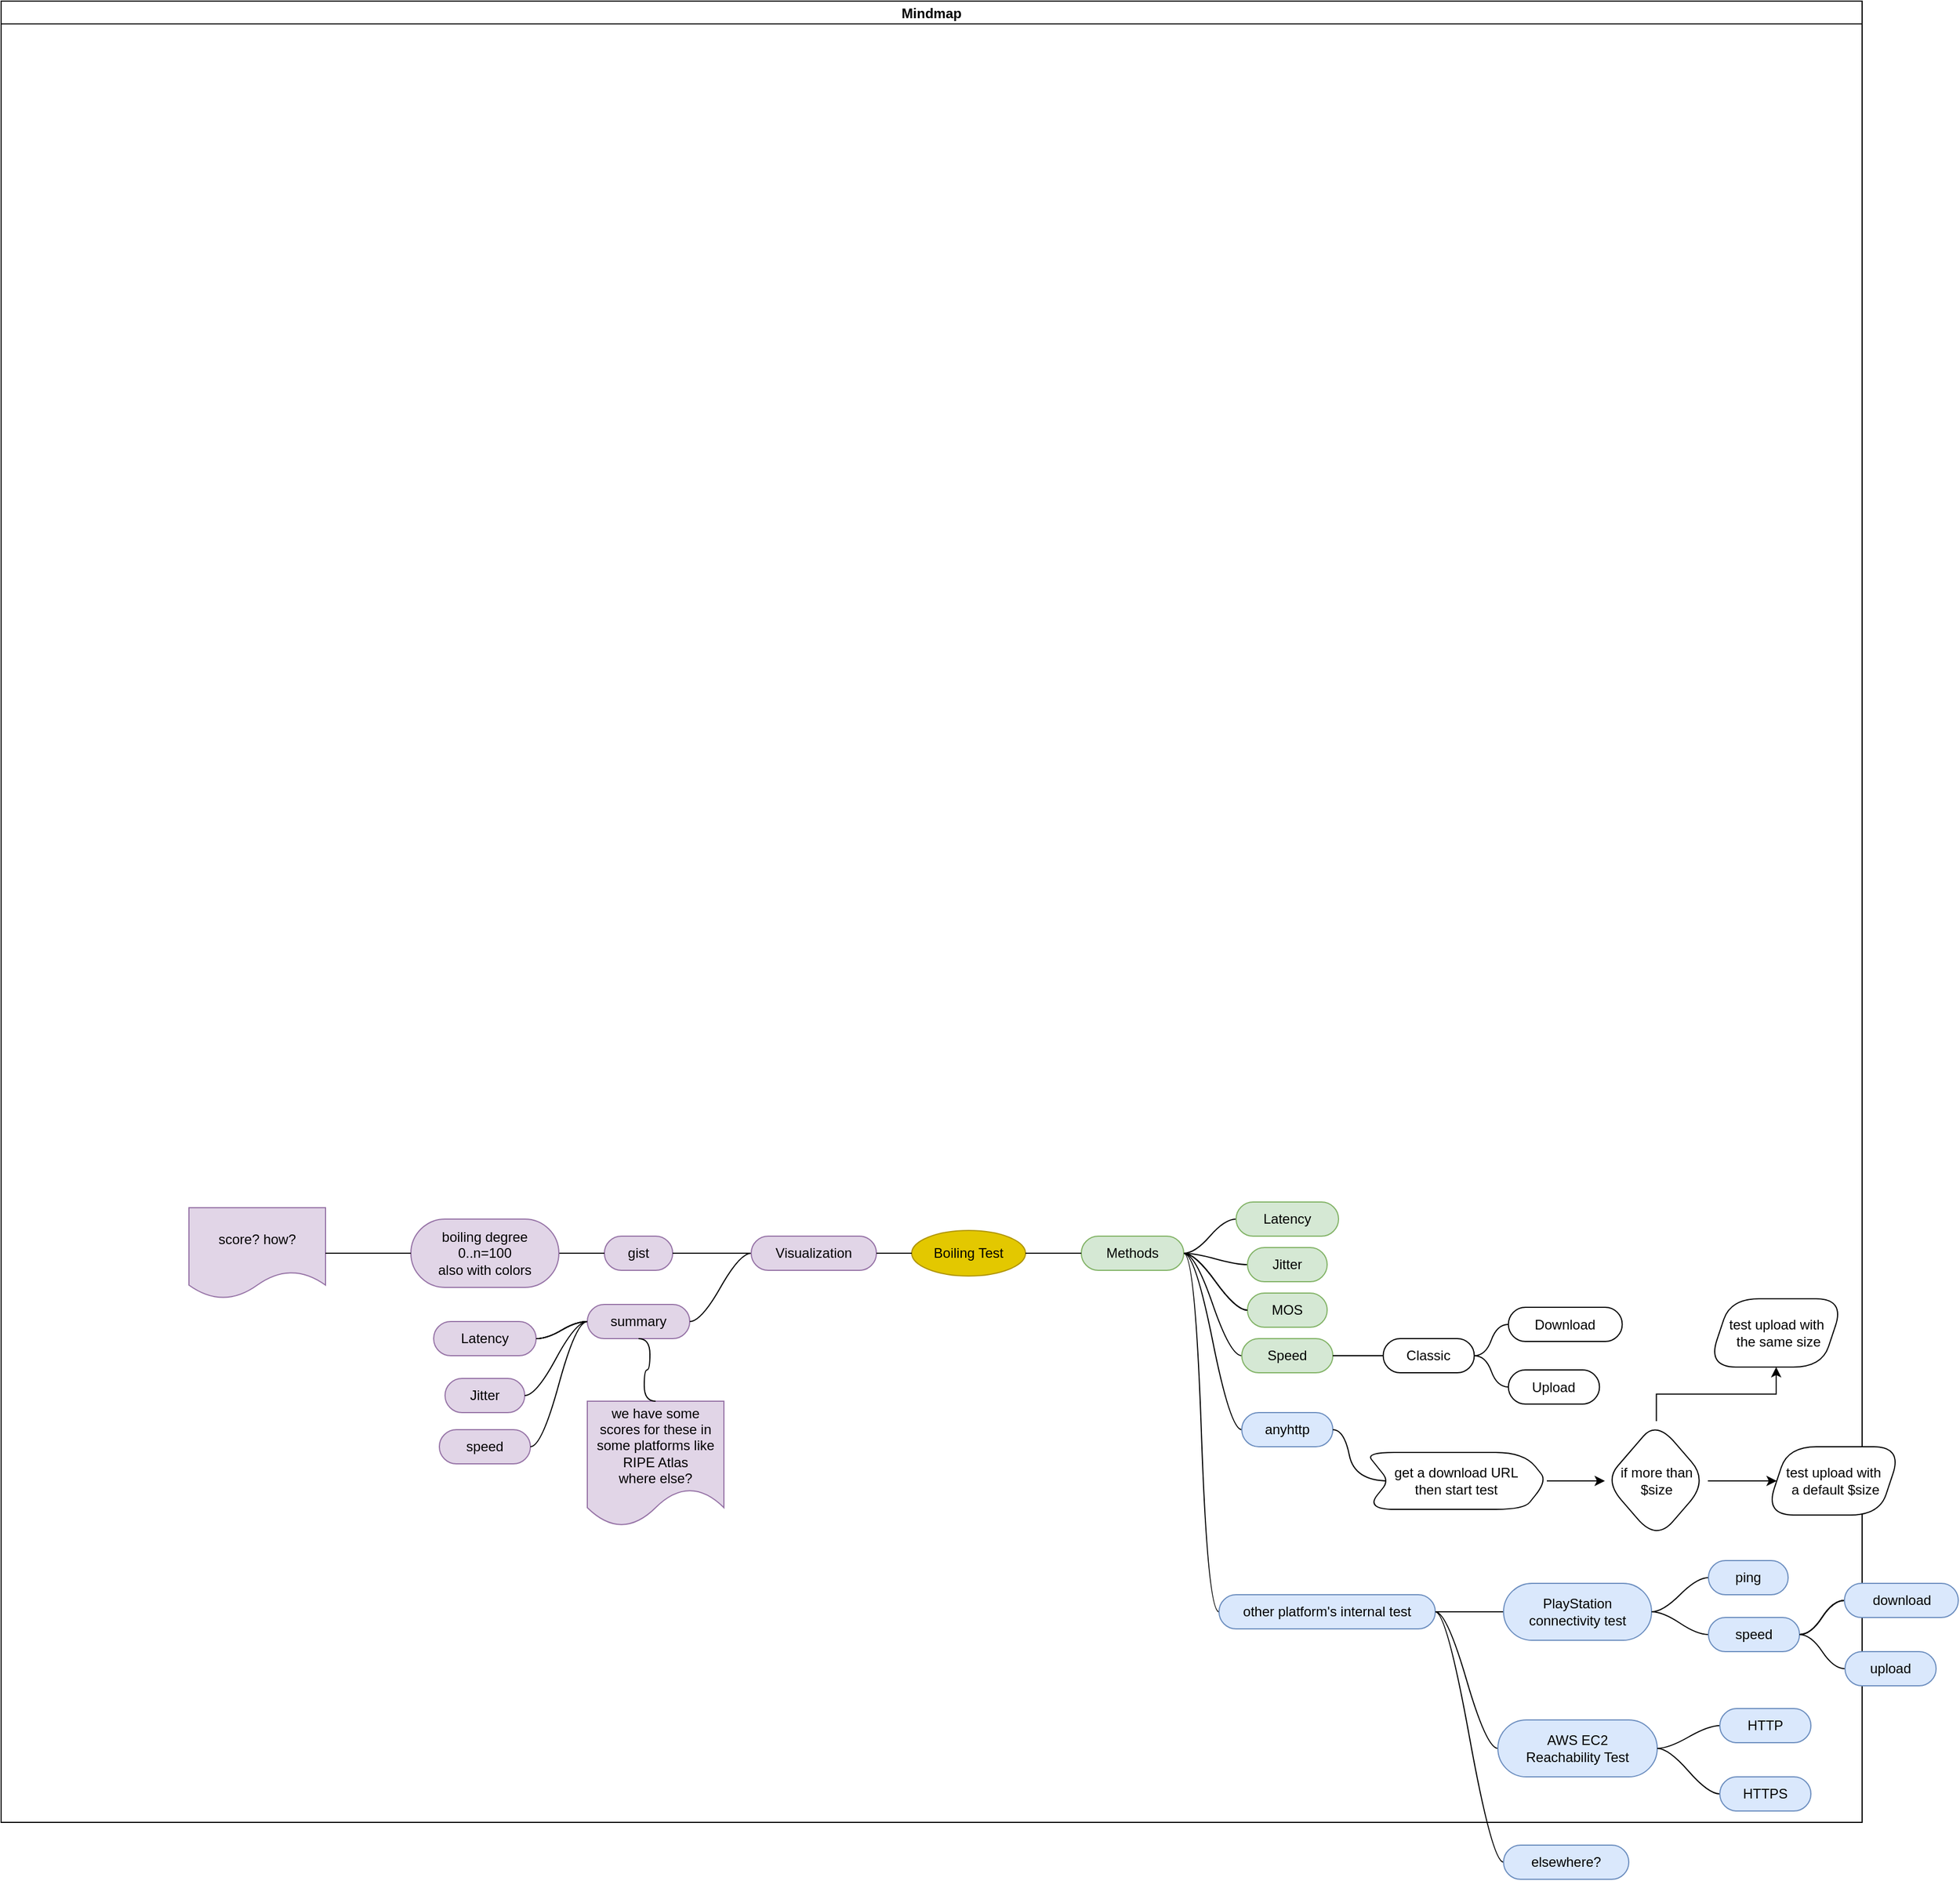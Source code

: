 <mxfile version="21.6.1" type="github">
  <diagram name="Page-1" id="S7FRAT3Iel4neWOIYrB_">
    <mxGraphModel dx="964" dy="700" grid="1" gridSize="10" guides="1" tooltips="1" connect="1" arrows="1" fold="1" page="1" pageScale="1" pageWidth="850" pageHeight="1100" math="0" shadow="0">
      <root>
        <mxCell id="0" />
        <mxCell id="1" parent="0" />
        <mxCell id="4T8DUvPG1SAxmXyFzRtK-73" value="summary" style="whiteSpace=wrap;html=1;rounded=1;arcSize=50;align=center;verticalAlign=middle;strokeWidth=1;autosize=1;spacing=4;treeFolding=1;treeMoving=1;newEdgeStyle={&quot;edgeStyle&quot;:&quot;entityRelationEdgeStyle&quot;,&quot;startArrow&quot;:&quot;none&quot;,&quot;endArrow&quot;:&quot;none&quot;,&quot;segment&quot;:10,&quot;curved&quot;:1,&quot;sourcePerimeterSpacing&quot;:0,&quot;targetPerimeterSpacing&quot;:0};fillColor=#e1d5e7;strokeColor=#9673a6;container=0;" parent="4T8DUvPG1SAxmXyFzRtK-12" vertex="1">
          <mxGeometry x="515" y="1145" width="90" height="30" as="geometry" />
        </mxCell>
        <mxCell id="4T8DUvPG1SAxmXyFzRtK-72" value="" style="edgeStyle=entityRelationEdgeStyle;startArrow=none;endArrow=none;segment=10;curved=1;sourcePerimeterSpacing=0;targetPerimeterSpacing=0;rounded=0;" parent="4T8DUvPG1SAxmXyFzRtK-12" source="4T8DUvPG1SAxmXyFzRtK-20" target="4T8DUvPG1SAxmXyFzRtK-73" edge="1">
          <mxGeometry relative="1" as="geometry">
            <mxPoint x="1441" y="2115" as="sourcePoint" />
          </mxGeometry>
        </mxCell>
        <mxCell id="4T8DUvPG1SAxmXyFzRtK-111" value="" style="edgeStyle=entityRelationEdgeStyle;startArrow=none;endArrow=none;segment=10;curved=1;sourcePerimeterSpacing=0;targetPerimeterSpacing=0;rounded=0;" parent="4T8DUvPG1SAxmXyFzRtK-12" source="4T8DUvPG1SAxmXyFzRtK-73" target="4T8DUvPG1SAxmXyFzRtK-112" edge="1">
          <mxGeometry relative="1" as="geometry">
            <mxPoint x="1299" y="2120" as="sourcePoint" />
          </mxGeometry>
        </mxCell>
        <mxCell id="4T8DUvPG1SAxmXyFzRtK-112" value="Latency" style="whiteSpace=wrap;html=1;rounded=1;arcSize=50;align=center;verticalAlign=middle;strokeWidth=1;autosize=1;spacing=4;treeFolding=1;treeMoving=1;newEdgeStyle={&quot;edgeStyle&quot;:&quot;entityRelationEdgeStyle&quot;,&quot;startArrow&quot;:&quot;none&quot;,&quot;endArrow&quot;:&quot;none&quot;,&quot;segment&quot;:10,&quot;curved&quot;:1,&quot;sourcePerimeterSpacing&quot;:0,&quot;targetPerimeterSpacing&quot;:0};fillColor=#e1d5e7;strokeColor=#9673a6;container=0;" parent="4T8DUvPG1SAxmXyFzRtK-12" vertex="1">
          <mxGeometry x="380" y="1160" width="90" height="30" as="geometry" />
        </mxCell>
        <mxCell id="4T8DUvPG1SAxmXyFzRtK-113" value="" style="edgeStyle=entityRelationEdgeStyle;rounded=0;orthogonalLoop=1;jettySize=auto;html=1;startArrow=none;endArrow=none;segment=10;curved=1;sourcePerimeterSpacing=0;targetPerimeterSpacing=0;" parent="4T8DUvPG1SAxmXyFzRtK-12" source="4T8DUvPG1SAxmXyFzRtK-73" target="4T8DUvPG1SAxmXyFzRtK-112" edge="1">
          <mxGeometry relative="1" as="geometry" />
        </mxCell>
        <mxCell id="4T8DUvPG1SAxmXyFzRtK-114" value="" style="edgeStyle=entityRelationEdgeStyle;rounded=0;orthogonalLoop=1;jettySize=auto;html=1;startArrow=none;endArrow=none;segment=10;curved=1;sourcePerimeterSpacing=0;targetPerimeterSpacing=0;" parent="4T8DUvPG1SAxmXyFzRtK-12" source="4T8DUvPG1SAxmXyFzRtK-73" target="4T8DUvPG1SAxmXyFzRtK-112" edge="1">
          <mxGeometry relative="1" as="geometry" />
        </mxCell>
        <mxCell id="4T8DUvPG1SAxmXyFzRtK-119" value="" style="edgeStyle=entityRelationEdgeStyle;rounded=0;orthogonalLoop=1;jettySize=auto;html=1;startArrow=none;endArrow=none;segment=10;curved=1;sourcePerimeterSpacing=0;targetPerimeterSpacing=0;" parent="4T8DUvPG1SAxmXyFzRtK-12" source="4T8DUvPG1SAxmXyFzRtK-73" target="4T8DUvPG1SAxmXyFzRtK-112" edge="1">
          <mxGeometry relative="1" as="geometry" />
        </mxCell>
        <mxCell id="4T8DUvPG1SAxmXyFzRtK-117" value="Jitter" style="whiteSpace=wrap;html=1;rounded=1;arcSize=50;align=center;verticalAlign=middle;strokeWidth=1;autosize=1;spacing=4;treeFolding=1;treeMoving=1;newEdgeStyle={&quot;edgeStyle&quot;:&quot;entityRelationEdgeStyle&quot;,&quot;startArrow&quot;:&quot;none&quot;,&quot;endArrow&quot;:&quot;none&quot;,&quot;segment&quot;:10,&quot;curved&quot;:1,&quot;sourcePerimeterSpacing&quot;:0,&quot;targetPerimeterSpacing&quot;:0};fillColor=#e1d5e7;strokeColor=#9673a6;container=0;" parent="4T8DUvPG1SAxmXyFzRtK-12" vertex="1">
          <mxGeometry x="390" y="1210" width="70" height="30" as="geometry" />
        </mxCell>
        <mxCell id="4T8DUvPG1SAxmXyFzRtK-118" value="" style="edgeStyle=entityRelationEdgeStyle;rounded=0;orthogonalLoop=1;jettySize=auto;html=1;startArrow=none;endArrow=none;segment=10;curved=1;sourcePerimeterSpacing=0;targetPerimeterSpacing=0;" parent="4T8DUvPG1SAxmXyFzRtK-12" source="4T8DUvPG1SAxmXyFzRtK-73" target="4T8DUvPG1SAxmXyFzRtK-117" edge="1">
          <mxGeometry relative="1" as="geometry" />
        </mxCell>
        <mxCell id="4T8DUvPG1SAxmXyFzRtK-120" value="speed" style="whiteSpace=wrap;html=1;rounded=1;arcSize=50;align=center;verticalAlign=middle;strokeWidth=1;autosize=1;spacing=4;treeFolding=1;treeMoving=1;newEdgeStyle={&quot;edgeStyle&quot;:&quot;entityRelationEdgeStyle&quot;,&quot;startArrow&quot;:&quot;none&quot;,&quot;endArrow&quot;:&quot;none&quot;,&quot;segment&quot;:10,&quot;curved&quot;:1,&quot;sourcePerimeterSpacing&quot;:0,&quot;targetPerimeterSpacing&quot;:0};fillColor=#e1d5e7;strokeColor=#9673a6;container=0;" parent="4T8DUvPG1SAxmXyFzRtK-12" vertex="1">
          <mxGeometry x="385" y="1255" width="80" height="30" as="geometry" />
        </mxCell>
        <mxCell id="4T8DUvPG1SAxmXyFzRtK-121" value="" style="edgeStyle=entityRelationEdgeStyle;rounded=0;orthogonalLoop=1;jettySize=auto;html=1;startArrow=none;endArrow=none;segment=10;curved=1;sourcePerimeterSpacing=0;targetPerimeterSpacing=0;" parent="4T8DUvPG1SAxmXyFzRtK-12" source="4T8DUvPG1SAxmXyFzRtK-73" target="4T8DUvPG1SAxmXyFzRtK-120" edge="1">
          <mxGeometry relative="1" as="geometry" />
        </mxCell>
        <mxCell id="4T8DUvPG1SAxmXyFzRtK-71" value="gist" style="whiteSpace=wrap;html=1;rounded=1;arcSize=50;align=center;verticalAlign=middle;strokeWidth=1;autosize=1;spacing=4;treeFolding=1;treeMoving=1;newEdgeStyle={&quot;edgeStyle&quot;:&quot;entityRelationEdgeStyle&quot;,&quot;startArrow&quot;:&quot;none&quot;,&quot;endArrow&quot;:&quot;none&quot;,&quot;segment&quot;:10,&quot;curved&quot;:1,&quot;sourcePerimeterSpacing&quot;:0,&quot;targetPerimeterSpacing&quot;:0};fillColor=#e1d5e7;strokeColor=#9673a6;container=0;" parent="4T8DUvPG1SAxmXyFzRtK-12" vertex="1">
          <mxGeometry x="530" y="1085" width="60" height="30" as="geometry" />
        </mxCell>
        <mxCell id="4T8DUvPG1SAxmXyFzRtK-70" value="" style="edgeStyle=entityRelationEdgeStyle;startArrow=none;endArrow=none;segment=10;curved=1;sourcePerimeterSpacing=0;targetPerimeterSpacing=0;rounded=0;" parent="4T8DUvPG1SAxmXyFzRtK-12" source="4T8DUvPG1SAxmXyFzRtK-20" target="4T8DUvPG1SAxmXyFzRtK-71" edge="1">
          <mxGeometry relative="1" as="geometry">
            <mxPoint x="1441" y="2115" as="sourcePoint" />
          </mxGeometry>
        </mxCell>
        <mxCell id="4T8DUvPG1SAxmXyFzRtK-74" value="" style="edgeStyle=entityRelationEdgeStyle;startArrow=none;endArrow=none;segment=10;curved=1;sourcePerimeterSpacing=0;targetPerimeterSpacing=0;rounded=0;" parent="4T8DUvPG1SAxmXyFzRtK-12" source="4T8DUvPG1SAxmXyFzRtK-71" target="4T8DUvPG1SAxmXyFzRtK-75" edge="1">
          <mxGeometry relative="1" as="geometry">
            <mxPoint x="1300" y="2115" as="sourcePoint" />
          </mxGeometry>
        </mxCell>
        <mxCell id="4T8DUvPG1SAxmXyFzRtK-17" value="Boiling Test" style="ellipse;whiteSpace=wrap;html=1;align=center;treeFolding=1;treeMoving=1;newEdgeStyle={&quot;edgeStyle&quot;:&quot;entityRelationEdgeStyle&quot;,&quot;startArrow&quot;:&quot;none&quot;,&quot;endArrow&quot;:&quot;none&quot;,&quot;segment&quot;:10,&quot;curved&quot;:1,&quot;sourcePerimeterSpacing&quot;:0,&quot;targetPerimeterSpacing&quot;:0};fillColor=#e3c800;strokeColor=#B09500;fontColor=#000000;container=0;" parent="4T8DUvPG1SAxmXyFzRtK-12" vertex="1">
          <mxGeometry x="800" y="1080" width="100" height="40" as="geometry" />
        </mxCell>
        <mxCell id="4T8DUvPG1SAxmXyFzRtK-18" value="Methods" style="whiteSpace=wrap;html=1;rounded=1;arcSize=50;align=center;verticalAlign=middle;strokeWidth=1;autosize=1;spacing=4;treeFolding=1;treeMoving=1;newEdgeStyle={&quot;edgeStyle&quot;:&quot;entityRelationEdgeStyle&quot;,&quot;startArrow&quot;:&quot;none&quot;,&quot;endArrow&quot;:&quot;none&quot;,&quot;segment&quot;:10,&quot;curved&quot;:1,&quot;sourcePerimeterSpacing&quot;:0,&quot;targetPerimeterSpacing&quot;:0};fillColor=#d5e8d4;strokeColor=#82b366;container=0;" parent="4T8DUvPG1SAxmXyFzRtK-12" vertex="1">
          <mxGeometry x="949" y="1085" width="90" height="30" as="geometry" />
        </mxCell>
        <mxCell id="4T8DUvPG1SAxmXyFzRtK-13" value="" style="edgeStyle=entityRelationEdgeStyle;startArrow=none;endArrow=none;segment=10;curved=1;sourcePerimeterSpacing=0;targetPerimeterSpacing=0;rounded=0;" parent="4T8DUvPG1SAxmXyFzRtK-12" source="4T8DUvPG1SAxmXyFzRtK-17" target="4T8DUvPG1SAxmXyFzRtK-18" edge="1">
          <mxGeometry relative="1" as="geometry" />
        </mxCell>
        <mxCell id="4T8DUvPG1SAxmXyFzRtK-20" value="Visualization" style="whiteSpace=wrap;html=1;rounded=1;arcSize=50;align=center;verticalAlign=middle;strokeWidth=1;autosize=1;spacing=4;treeFolding=1;treeMoving=1;newEdgeStyle={&quot;edgeStyle&quot;:&quot;entityRelationEdgeStyle&quot;,&quot;startArrow&quot;:&quot;none&quot;,&quot;endArrow&quot;:&quot;none&quot;,&quot;segment&quot;:10,&quot;curved&quot;:1,&quot;sourcePerimeterSpacing&quot;:0,&quot;targetPerimeterSpacing&quot;:0};fillColor=#e1d5e7;strokeColor=#9673a6;container=0;" parent="4T8DUvPG1SAxmXyFzRtK-12" vertex="1">
          <mxGeometry x="659" y="1085" width="110" height="30" as="geometry" />
        </mxCell>
        <mxCell id="4T8DUvPG1SAxmXyFzRtK-15" value="" style="edgeStyle=entityRelationEdgeStyle;startArrow=none;endArrow=none;segment=10;curved=1;sourcePerimeterSpacing=0;targetPerimeterSpacing=0;rounded=0;" parent="4T8DUvPG1SAxmXyFzRtK-12" source="4T8DUvPG1SAxmXyFzRtK-17" target="4T8DUvPG1SAxmXyFzRtK-20" edge="1">
          <mxGeometry relative="1" as="geometry" />
        </mxCell>
        <mxCell id="4T8DUvPG1SAxmXyFzRtK-22" value="" style="edgeStyle=entityRelationEdgeStyle;startArrow=none;endArrow=none;segment=10;curved=1;sourcePerimeterSpacing=0;targetPerimeterSpacing=0;rounded=0;" parent="4T8DUvPG1SAxmXyFzRtK-12" source="4T8DUvPG1SAxmXyFzRtK-18" target="4T8DUvPG1SAxmXyFzRtK-23" edge="1">
          <mxGeometry relative="1" as="geometry">
            <mxPoint x="1540" y="2120" as="sourcePoint" />
          </mxGeometry>
        </mxCell>
        <mxCell id="4T8DUvPG1SAxmXyFzRtK-23" value="Latency" style="whiteSpace=wrap;html=1;rounded=1;arcSize=50;align=center;verticalAlign=middle;strokeWidth=1;autosize=1;spacing=4;treeFolding=1;treeMoving=1;newEdgeStyle={&quot;edgeStyle&quot;:&quot;entityRelationEdgeStyle&quot;,&quot;startArrow&quot;:&quot;none&quot;,&quot;endArrow&quot;:&quot;none&quot;,&quot;segment&quot;:10,&quot;curved&quot;:1,&quot;sourcePerimeterSpacing&quot;:0,&quot;targetPerimeterSpacing&quot;:0};fillColor=#d5e8d4;strokeColor=#82b366;container=0;" parent="4T8DUvPG1SAxmXyFzRtK-12" vertex="1">
          <mxGeometry x="1085" y="1055" width="90" height="30" as="geometry" />
        </mxCell>
        <mxCell id="4T8DUvPG1SAxmXyFzRtK-24" value="" style="edgeStyle=entityRelationEdgeStyle;startArrow=none;endArrow=none;segment=10;curved=1;sourcePerimeterSpacing=0;targetPerimeterSpacing=0;rounded=0;" parent="4T8DUvPG1SAxmXyFzRtK-12" source="4T8DUvPG1SAxmXyFzRtK-18" target="4T8DUvPG1SAxmXyFzRtK-25" edge="1">
          <mxGeometry relative="1" as="geometry">
            <mxPoint x="1540" y="2120" as="sourcePoint" />
          </mxGeometry>
        </mxCell>
        <mxCell id="4T8DUvPG1SAxmXyFzRtK-25" value="Jitter" style="whiteSpace=wrap;html=1;rounded=1;arcSize=50;align=center;verticalAlign=middle;strokeWidth=1;autosize=1;spacing=4;treeFolding=1;treeMoving=1;newEdgeStyle={&quot;edgeStyle&quot;:&quot;entityRelationEdgeStyle&quot;,&quot;startArrow&quot;:&quot;none&quot;,&quot;endArrow&quot;:&quot;none&quot;,&quot;segment&quot;:10,&quot;curved&quot;:1,&quot;sourcePerimeterSpacing&quot;:0,&quot;targetPerimeterSpacing&quot;:0};fillColor=#d5e8d4;strokeColor=#82b366;container=0;" parent="4T8DUvPG1SAxmXyFzRtK-12" vertex="1">
          <mxGeometry x="1095" y="1095" width="70" height="30" as="geometry" />
        </mxCell>
        <mxCell id="4T8DUvPG1SAxmXyFzRtK-26" value="" style="edgeStyle=entityRelationEdgeStyle;startArrow=none;endArrow=none;segment=10;curved=1;sourcePerimeterSpacing=0;targetPerimeterSpacing=0;rounded=0;" parent="4T8DUvPG1SAxmXyFzRtK-12" source="4T8DUvPG1SAxmXyFzRtK-18" target="4T8DUvPG1SAxmXyFzRtK-27" edge="1">
          <mxGeometry relative="1" as="geometry">
            <mxPoint x="1540" y="2120" as="sourcePoint" />
          </mxGeometry>
        </mxCell>
        <mxCell id="4T8DUvPG1SAxmXyFzRtK-27" value="MOS" style="whiteSpace=wrap;html=1;rounded=1;arcSize=50;align=center;verticalAlign=middle;strokeWidth=1;autosize=1;spacing=4;treeFolding=1;treeMoving=1;newEdgeStyle={&quot;edgeStyle&quot;:&quot;entityRelationEdgeStyle&quot;,&quot;startArrow&quot;:&quot;none&quot;,&quot;endArrow&quot;:&quot;none&quot;,&quot;segment&quot;:10,&quot;curved&quot;:1,&quot;sourcePerimeterSpacing&quot;:0,&quot;targetPerimeterSpacing&quot;:0};fillColor=#d5e8d4;strokeColor=#82b366;container=0;" parent="4T8DUvPG1SAxmXyFzRtK-12" vertex="1">
          <mxGeometry x="1095" y="1135" width="70" height="30" as="geometry" />
        </mxCell>
        <mxCell id="4T8DUvPG1SAxmXyFzRtK-246" value="" style="edgeStyle=entityRelationEdgeStyle;rounded=0;orthogonalLoop=1;jettySize=auto;html=1;startArrow=none;endArrow=none;segment=10;curved=1;sourcePerimeterSpacing=0;targetPerimeterSpacing=0;" parent="4T8DUvPG1SAxmXyFzRtK-12" source="4T8DUvPG1SAxmXyFzRtK-18" target="4T8DUvPG1SAxmXyFzRtK-27" edge="1">
          <mxGeometry relative="1" as="geometry" />
        </mxCell>
        <mxCell id="4T8DUvPG1SAxmXyFzRtK-28" value="" style="edgeStyle=entityRelationEdgeStyle;startArrow=none;endArrow=none;segment=10;curved=1;sourcePerimeterSpacing=0;targetPerimeterSpacing=0;rounded=0;" parent="4T8DUvPG1SAxmXyFzRtK-12" source="4T8DUvPG1SAxmXyFzRtK-18" target="4T8DUvPG1SAxmXyFzRtK-29" edge="1">
          <mxGeometry relative="1" as="geometry">
            <mxPoint x="1540" y="2120" as="sourcePoint" />
          </mxGeometry>
        </mxCell>
        <mxCell id="4T8DUvPG1SAxmXyFzRtK-29" value="Speed" style="whiteSpace=wrap;html=1;rounded=1;arcSize=50;align=center;verticalAlign=middle;strokeWidth=1;autosize=1;spacing=4;treeFolding=1;treeMoving=1;newEdgeStyle={&quot;edgeStyle&quot;:&quot;entityRelationEdgeStyle&quot;,&quot;startArrow&quot;:&quot;none&quot;,&quot;endArrow&quot;:&quot;none&quot;,&quot;segment&quot;:10,&quot;curved&quot;:1,&quot;sourcePerimeterSpacing&quot;:0,&quot;targetPerimeterSpacing&quot;:0};fillColor=#d5e8d4;strokeColor=#82b366;container=0;" parent="4T8DUvPG1SAxmXyFzRtK-12" vertex="1">
          <mxGeometry x="1090" y="1175" width="80" height="30" as="geometry" />
        </mxCell>
        <mxCell id="4T8DUvPG1SAxmXyFzRtK-39" value="Download" style="whiteSpace=wrap;html=1;rounded=1;arcSize=50;align=center;verticalAlign=middle;strokeWidth=1;autosize=1;spacing=4;treeFolding=1;treeMoving=1;newEdgeStyle={&quot;edgeStyle&quot;:&quot;entityRelationEdgeStyle&quot;,&quot;startArrow&quot;:&quot;none&quot;,&quot;endArrow&quot;:&quot;none&quot;,&quot;segment&quot;:10,&quot;curved&quot;:1,&quot;sourcePerimeterSpacing&quot;:0,&quot;targetPerimeterSpacing&quot;:0};container=0;" parent="4T8DUvPG1SAxmXyFzRtK-12" vertex="1">
          <mxGeometry x="1324.25" y="1147.5" width="100" height="30" as="geometry" />
        </mxCell>
        <mxCell id="4T8DUvPG1SAxmXyFzRtK-40" value="" style="edgeStyle=entityRelationEdgeStyle;startArrow=none;endArrow=none;segment=10;curved=1;sourcePerimeterSpacing=0;targetPerimeterSpacing=0;rounded=0;" parent="4T8DUvPG1SAxmXyFzRtK-12" source="4T8DUvPG1SAxmXyFzRtK-29" target="4T8DUvPG1SAxmXyFzRtK-41" edge="1">
          <mxGeometry relative="1" as="geometry">
            <mxPoint x="1685" y="2090" as="sourcePoint" />
          </mxGeometry>
        </mxCell>
        <mxCell id="4T8DUvPG1SAxmXyFzRtK-41" value="Classic" style="whiteSpace=wrap;html=1;rounded=1;arcSize=50;align=center;verticalAlign=middle;strokeWidth=1;autosize=1;spacing=4;treeFolding=1;treeMoving=1;newEdgeStyle={&quot;edgeStyle&quot;:&quot;entityRelationEdgeStyle&quot;,&quot;startArrow&quot;:&quot;none&quot;,&quot;endArrow&quot;:&quot;none&quot;,&quot;segment&quot;:10,&quot;curved&quot;:1,&quot;sourcePerimeterSpacing&quot;:0,&quot;targetPerimeterSpacing&quot;:0};container=0;" parent="4T8DUvPG1SAxmXyFzRtK-12" vertex="1">
          <mxGeometry x="1214.25" y="1175" width="80" height="30" as="geometry" />
        </mxCell>
        <mxCell id="4T8DUvPG1SAxmXyFzRtK-38" value="" style="edgeStyle=entityRelationEdgeStyle;startArrow=none;endArrow=none;segment=10;curved=1;sourcePerimeterSpacing=0;targetPerimeterSpacing=0;rounded=0;exitX=1;exitY=0.5;exitDx=0;exitDy=0;" parent="4T8DUvPG1SAxmXyFzRtK-12" source="4T8DUvPG1SAxmXyFzRtK-41" target="4T8DUvPG1SAxmXyFzRtK-39" edge="1">
          <mxGeometry relative="1" as="geometry">
            <mxPoint x="1689.25" y="2010" as="sourcePoint" />
          </mxGeometry>
        </mxCell>
        <mxCell id="4T8DUvPG1SAxmXyFzRtK-37" value="Upload" style="whiteSpace=wrap;html=1;rounded=1;arcSize=50;align=center;verticalAlign=middle;strokeWidth=1;autosize=1;spacing=4;treeFolding=1;treeMoving=1;newEdgeStyle={&quot;edgeStyle&quot;:&quot;entityRelationEdgeStyle&quot;,&quot;startArrow&quot;:&quot;none&quot;,&quot;endArrow&quot;:&quot;none&quot;,&quot;segment&quot;:10,&quot;curved&quot;:1,&quot;sourcePerimeterSpacing&quot;:0,&quot;targetPerimeterSpacing&quot;:0};container=0;" parent="4T8DUvPG1SAxmXyFzRtK-12" vertex="1">
          <mxGeometry x="1324.25" y="1202.5" width="80" height="30" as="geometry" />
        </mxCell>
        <mxCell id="4T8DUvPG1SAxmXyFzRtK-36" value="" style="edgeStyle=entityRelationEdgeStyle;startArrow=none;endArrow=none;segment=10;curved=1;sourcePerimeterSpacing=0;targetPerimeterSpacing=0;rounded=0;exitX=1;exitY=0.5;exitDx=0;exitDy=0;" parent="4T8DUvPG1SAxmXyFzRtK-12" source="4T8DUvPG1SAxmXyFzRtK-41" target="4T8DUvPG1SAxmXyFzRtK-37" edge="1">
          <mxGeometry relative="1" as="geometry">
            <mxPoint x="1689.25" y="2010" as="sourcePoint" />
          </mxGeometry>
        </mxCell>
        <mxCell id="4T8DUvPG1SAxmXyFzRtK-57" value="" style="edgeStyle=entityRelationEdgeStyle;startArrow=none;endArrow=none;segment=10;curved=1;sourcePerimeterSpacing=0;targetPerimeterSpacing=0;rounded=0;entryX=0;entryY=0.5;entryDx=0;entryDy=0;" parent="4T8DUvPG1SAxmXyFzRtK-12" source="4T8DUvPG1SAxmXyFzRtK-18" target="4T8DUvPG1SAxmXyFzRtK-59" edge="1">
          <mxGeometry relative="1" as="geometry">
            <mxPoint x="1540" y="2120" as="sourcePoint" />
          </mxGeometry>
        </mxCell>
        <mxCell id="4T8DUvPG1SAxmXyFzRtK-59" value="anyhttp" style="whiteSpace=wrap;html=1;rounded=1;arcSize=50;align=center;verticalAlign=middle;strokeWidth=1;autosize=1;spacing=4;treeFolding=1;treeMoving=1;newEdgeStyle={&quot;edgeStyle&quot;:&quot;entityRelationEdgeStyle&quot;,&quot;startArrow&quot;:&quot;none&quot;,&quot;endArrow&quot;:&quot;none&quot;,&quot;segment&quot;:10,&quot;curved&quot;:1,&quot;sourcePerimeterSpacing&quot;:0,&quot;targetPerimeterSpacing&quot;:0};fillColor=#dae8fc;strokeColor=#6c8ebf;container=0;" parent="4T8DUvPG1SAxmXyFzRtK-12" vertex="1">
          <mxGeometry x="1090" y="1240" width="80" height="30" as="geometry" />
        </mxCell>
        <mxCell id="4T8DUvPG1SAxmXyFzRtK-60" value="" style="edgeStyle=entityRelationEdgeStyle;rounded=0;orthogonalLoop=1;jettySize=auto;html=1;startArrow=none;endArrow=none;segment=10;curved=1;sourcePerimeterSpacing=0;targetPerimeterSpacing=0;exitX=1;exitY=0.5;exitDx=0;exitDy=0;" parent="4T8DUvPG1SAxmXyFzRtK-12" source="4T8DUvPG1SAxmXyFzRtK-59" target="4T8DUvPG1SAxmXyFzRtK-62" edge="1">
          <mxGeometry relative="1" as="geometry" />
        </mxCell>
        <mxCell id="4T8DUvPG1SAxmXyFzRtK-62" value="get a download URL&lt;br&gt;then start test" style="shape=step;perimeter=stepPerimeter;whiteSpace=wrap;html=1;fixedSize=1;rounded=1;arcSize=50;strokeWidth=1;spacing=4;container=0;" parent="4T8DUvPG1SAxmXyFzRtK-12" vertex="1">
          <mxGeometry x="1199" y="1275" width="159" height="50" as="geometry" />
        </mxCell>
        <mxCell id="4T8DUvPG1SAxmXyFzRtK-65" value="if more than $size" style="rhombus;whiteSpace=wrap;html=1;rounded=1;arcSize=50;strokeWidth=1;spacing=4;container=0;" parent="4T8DUvPG1SAxmXyFzRtK-12" vertex="1">
          <mxGeometry x="1409" y="1247.5" width="90.5" height="105" as="geometry" />
        </mxCell>
        <mxCell id="4T8DUvPG1SAxmXyFzRtK-61" value="" style="edgeStyle=orthogonalEdgeStyle;rounded=0;orthogonalLoop=1;jettySize=auto;html=1;" parent="4T8DUvPG1SAxmXyFzRtK-12" source="4T8DUvPG1SAxmXyFzRtK-62" target="4T8DUvPG1SAxmXyFzRtK-65" edge="1">
          <mxGeometry relative="1" as="geometry" />
        </mxCell>
        <mxCell id="4T8DUvPG1SAxmXyFzRtK-63" value="" style="edgeStyle=orthogonalEdgeStyle;rounded=0;orthogonalLoop=1;jettySize=auto;html=1;" parent="4T8DUvPG1SAxmXyFzRtK-12" source="4T8DUvPG1SAxmXyFzRtK-65" target="4T8DUvPG1SAxmXyFzRtK-66" edge="1">
          <mxGeometry relative="1" as="geometry" />
        </mxCell>
        <mxCell id="4T8DUvPG1SAxmXyFzRtK-64" value="" style="edgeStyle=orthogonalEdgeStyle;rounded=0;orthogonalLoop=1;jettySize=auto;html=1;" parent="4T8DUvPG1SAxmXyFzRtK-12" source="4T8DUvPG1SAxmXyFzRtK-65" target="4T8DUvPG1SAxmXyFzRtK-67" edge="1">
          <mxGeometry relative="1" as="geometry" />
        </mxCell>
        <mxCell id="4T8DUvPG1SAxmXyFzRtK-75" value="boiling degree&lt;br&gt;0..n=100&lt;br&gt;also with colors" style="whiteSpace=wrap;html=1;rounded=1;arcSize=50;align=center;verticalAlign=middle;strokeWidth=1;autosize=1;spacing=4;treeFolding=1;treeMoving=1;newEdgeStyle={&quot;edgeStyle&quot;:&quot;entityRelationEdgeStyle&quot;,&quot;startArrow&quot;:&quot;none&quot;,&quot;endArrow&quot;:&quot;none&quot;,&quot;segment&quot;:10,&quot;curved&quot;:1,&quot;sourcePerimeterSpacing&quot;:0,&quot;targetPerimeterSpacing&quot;:0};fillColor=#e1d5e7;strokeColor=#9673a6;container=0;" parent="4T8DUvPG1SAxmXyFzRtK-12" vertex="1">
          <mxGeometry x="360" y="1070" width="130" height="60" as="geometry" />
        </mxCell>
        <mxCell id="4T8DUvPG1SAxmXyFzRtK-230" value="score? how?" style="shape=document;whiteSpace=wrap;html=1;boundedLbl=1;fillColor=#e1d5e7;strokeColor=#9673a6;rounded=1;arcSize=50;strokeWidth=1;spacing=4;container=0;" parent="4T8DUvPG1SAxmXyFzRtK-12" vertex="1">
          <mxGeometry x="165" y="1060" width="120" height="80" as="geometry" />
        </mxCell>
        <mxCell id="4T8DUvPG1SAxmXyFzRtK-231" value="" style="edgeStyle=entityRelationEdgeStyle;rounded=0;orthogonalLoop=1;jettySize=auto;html=1;startArrow=none;endArrow=none;segment=10;curved=1;sourcePerimeterSpacing=0;targetPerimeterSpacing=0;" parent="4T8DUvPG1SAxmXyFzRtK-12" source="4T8DUvPG1SAxmXyFzRtK-75" target="4T8DUvPG1SAxmXyFzRtK-230" edge="1">
          <mxGeometry relative="1" as="geometry" />
        </mxCell>
        <mxCell id="4T8DUvPG1SAxmXyFzRtK-251" value="" style="edgeStyle=entityRelationEdgeStyle;rounded=0;orthogonalLoop=1;jettySize=auto;html=1;startArrow=none;endArrow=none;segment=10;curved=1;sourcePerimeterSpacing=0;targetPerimeterSpacing=0;" parent="4T8DUvPG1SAxmXyFzRtK-12" source="4T8DUvPG1SAxmXyFzRtK-18" target="4T8DUvPG1SAxmXyFzRtK-250" edge="1">
          <mxGeometry relative="1" as="geometry" />
        </mxCell>
        <mxCell id="4T8DUvPG1SAxmXyFzRtK-232" value="we have some scores for these in some platforms like RIPE Atlas&lt;br&gt;where else?" style="shape=document;whiteSpace=wrap;html=1;boundedLbl=1;fillColor=#e1d5e7;strokeColor=#9673a6;rounded=1;arcSize=50;strokeWidth=1;spacing=4;container=0;" parent="4T8DUvPG1SAxmXyFzRtK-12" vertex="1">
          <mxGeometry x="515" y="1230" width="120" height="110" as="geometry" />
        </mxCell>
        <mxCell id="-m1sjGoERF0VKnWKnUgo-12" value="" style="edgeStyle=entityRelationEdgeStyle;rounded=0;orthogonalLoop=1;jettySize=auto;html=1;startArrow=none;endArrow=none;segment=10;curved=1;sourcePerimeterSpacing=0;targetPerimeterSpacing=0;" parent="4T8DUvPG1SAxmXyFzRtK-12" source="4T8DUvPG1SAxmXyFzRtK-250" target="4T8DUvPG1SAxmXyFzRtK-253" edge="1">
          <mxGeometry relative="1" as="geometry" />
        </mxCell>
        <mxCell id="4T8DUvPG1SAxmXyFzRtK-250" value="other platform&#39;s internal test" style="whiteSpace=wrap;html=1;rounded=1;arcSize=50;align=center;verticalAlign=middle;strokeWidth=1;autosize=1;spacing=4;treeFolding=1;treeMoving=1;newEdgeStyle={&quot;edgeStyle&quot;:&quot;entityRelationEdgeStyle&quot;,&quot;startArrow&quot;:&quot;none&quot;,&quot;endArrow&quot;:&quot;none&quot;,&quot;segment&quot;:10,&quot;curved&quot;:1,&quot;sourcePerimeterSpacing&quot;:0,&quot;targetPerimeterSpacing&quot;:0};fillColor=#dae8fc;strokeColor=#6c8ebf;container=0;" parent="4T8DUvPG1SAxmXyFzRtK-12" vertex="1">
          <mxGeometry x="1070" y="1400" width="190" height="30" as="geometry" />
        </mxCell>
        <mxCell id="4T8DUvPG1SAxmXyFzRtK-252" value="" style="edgeStyle=entityRelationEdgeStyle;rounded=0;orthogonalLoop=1;jettySize=auto;html=1;startArrow=none;endArrow=none;segment=10;curved=1;sourcePerimeterSpacing=0;targetPerimeterSpacing=0;" parent="4T8DUvPG1SAxmXyFzRtK-12" source="4T8DUvPG1SAxmXyFzRtK-250" target="4T8DUvPG1SAxmXyFzRtK-253" edge="1">
          <mxGeometry relative="1" as="geometry">
            <mxPoint x="1169" y="2080" as="sourcePoint" />
          </mxGeometry>
        </mxCell>
        <mxCell id="4T8DUvPG1SAxmXyFzRtK-253" value="PlayStation&lt;br&gt;connectivity test" style="whiteSpace=wrap;html=1;rounded=1;arcSize=50;align=center;verticalAlign=middle;strokeWidth=1;autosize=1;spacing=4;treeFolding=1;treeMoving=1;newEdgeStyle={&quot;edgeStyle&quot;:&quot;entityRelationEdgeStyle&quot;,&quot;startArrow&quot;:&quot;none&quot;,&quot;endArrow&quot;:&quot;none&quot;,&quot;segment&quot;:10,&quot;curved&quot;:1,&quot;sourcePerimeterSpacing&quot;:0,&quot;targetPerimeterSpacing&quot;:0};fillColor=#dae8fc;strokeColor=#6c8ebf;container=0;" parent="4T8DUvPG1SAxmXyFzRtK-12" vertex="1">
          <mxGeometry x="1320" y="1390" width="130" height="50" as="geometry" />
        </mxCell>
        <mxCell id="4T8DUvPG1SAxmXyFzRtK-66" value="test upload with&lt;br&gt;&amp;nbsp;the same size" style="shape=parallelogram;perimeter=parallelogramPerimeter;whiteSpace=wrap;html=1;fixedSize=1;rounded=1;arcSize=50;strokeWidth=1;spacing=4;container=0;" parent="4T8DUvPG1SAxmXyFzRtK-12" vertex="1">
          <mxGeometry x="1499.5" y="1140" width="120" height="60" as="geometry" />
        </mxCell>
        <mxCell id="4T8DUvPG1SAxmXyFzRtK-67" value="test upload with&lt;br&gt;&amp;nbsp;a default $size" style="shape=parallelogram;perimeter=parallelogramPerimeter;whiteSpace=wrap;html=1;fixedSize=1;rounded=1;arcSize=50;strokeWidth=1;spacing=4;container=0;" parent="4T8DUvPG1SAxmXyFzRtK-12" vertex="1">
          <mxGeometry x="1550" y="1270" width="120" height="60" as="geometry" />
        </mxCell>
        <mxCell id="4T8DUvPG1SAxmXyFzRtK-254" value="" style="edgeStyle=entityRelationEdgeStyle;rounded=0;orthogonalLoop=1;jettySize=auto;html=1;startArrow=none;endArrow=none;segment=10;curved=1;sourcePerimeterSpacing=0;targetPerimeterSpacing=0;" parent="4T8DUvPG1SAxmXyFzRtK-12" source="4T8DUvPG1SAxmXyFzRtK-250" target="4T8DUvPG1SAxmXyFzRtK-255" edge="1">
          <mxGeometry relative="1" as="geometry">
            <mxPoint x="1169" y="2080" as="sourcePoint" />
          </mxGeometry>
        </mxCell>
        <mxCell id="4T8DUvPG1SAxmXyFzRtK-257" value="" style="edgeStyle=entityRelationEdgeStyle;rounded=0;orthogonalLoop=1;jettySize=auto;html=1;startArrow=none;endArrow=none;segment=10;curved=1;sourcePerimeterSpacing=0;targetPerimeterSpacing=0;" parent="4T8DUvPG1SAxmXyFzRtK-12" source="4T8DUvPG1SAxmXyFzRtK-253" target="4T8DUvPG1SAxmXyFzRtK-258" edge="1">
          <mxGeometry relative="1" as="geometry">
            <mxPoint x="1390" y="2395" as="sourcePoint" />
          </mxGeometry>
        </mxCell>
        <mxCell id="4T8DUvPG1SAxmXyFzRtK-258" value="ping" style="whiteSpace=wrap;html=1;rounded=1;arcSize=50;align=center;verticalAlign=middle;strokeWidth=1;autosize=1;spacing=4;treeFolding=1;treeMoving=1;newEdgeStyle={&quot;edgeStyle&quot;:&quot;entityRelationEdgeStyle&quot;,&quot;startArrow&quot;:&quot;none&quot;,&quot;endArrow&quot;:&quot;none&quot;,&quot;segment&quot;:10,&quot;curved&quot;:1,&quot;sourcePerimeterSpacing&quot;:0,&quot;targetPerimeterSpacing&quot;:0};fillColor=#dae8fc;strokeColor=#6c8ebf;container=0;" parent="4T8DUvPG1SAxmXyFzRtK-12" vertex="1">
          <mxGeometry x="1500" y="1370" width="70" height="30" as="geometry" />
        </mxCell>
        <mxCell id="4T8DUvPG1SAxmXyFzRtK-259" value="" style="edgeStyle=entityRelationEdgeStyle;rounded=0;orthogonalLoop=1;jettySize=auto;html=1;startArrow=none;endArrow=none;segment=10;curved=1;sourcePerimeterSpacing=0;targetPerimeterSpacing=0;" parent="4T8DUvPG1SAxmXyFzRtK-12" source="4T8DUvPG1SAxmXyFzRtK-253" target="4T8DUvPG1SAxmXyFzRtK-260" edge="1">
          <mxGeometry relative="1" as="geometry">
            <mxPoint x="1390" y="2395" as="sourcePoint" />
          </mxGeometry>
        </mxCell>
        <mxCell id="7orX1qECXq71Z3kbrnXR-12" value="" style="edgeStyle=entityRelationEdgeStyle;rounded=0;orthogonalLoop=1;jettySize=auto;html=1;startArrow=none;endArrow=none;segment=10;curved=1;sourcePerimeterSpacing=0;targetPerimeterSpacing=0;" parent="4T8DUvPG1SAxmXyFzRtK-12" source="4T8DUvPG1SAxmXyFzRtK-260" target="7orX1qECXq71Z3kbrnXR-2" edge="1">
          <mxGeometry relative="1" as="geometry" />
        </mxCell>
        <mxCell id="7orX1qECXq71Z3kbrnXR-13" value="" style="edgeStyle=entityRelationEdgeStyle;rounded=0;orthogonalLoop=1;jettySize=auto;html=1;startArrow=none;endArrow=none;segment=10;curved=1;sourcePerimeterSpacing=0;targetPerimeterSpacing=0;" parent="4T8DUvPG1SAxmXyFzRtK-12" source="4T8DUvPG1SAxmXyFzRtK-260" target="7orX1qECXq71Z3kbrnXR-2" edge="1">
          <mxGeometry relative="1" as="geometry" />
        </mxCell>
        <mxCell id="4T8DUvPG1SAxmXyFzRtK-260" value="speed" style="whiteSpace=wrap;html=1;rounded=1;arcSize=50;align=center;verticalAlign=middle;strokeWidth=1;autosize=1;spacing=4;treeFolding=1;treeMoving=1;newEdgeStyle={&quot;edgeStyle&quot;:&quot;entityRelationEdgeStyle&quot;,&quot;startArrow&quot;:&quot;none&quot;,&quot;endArrow&quot;:&quot;none&quot;,&quot;segment&quot;:10,&quot;curved&quot;:1,&quot;sourcePerimeterSpacing&quot;:0,&quot;targetPerimeterSpacing&quot;:0};fillColor=#dae8fc;strokeColor=#6c8ebf;container=0;" parent="4T8DUvPG1SAxmXyFzRtK-12" vertex="1">
          <mxGeometry x="1500" y="1420" width="80" height="30" as="geometry" />
        </mxCell>
        <mxCell id="4T8DUvPG1SAxmXyFzRtK-249" value="" style="edgeStyle=entityRelationEdgeStyle;rounded=0;orthogonalLoop=1;jettySize=auto;html=1;startArrow=none;endArrow=none;segment=10;curved=1;sourcePerimeterSpacing=0;targetPerimeterSpacing=0;" parent="4T8DUvPG1SAxmXyFzRtK-12" source="4T8DUvPG1SAxmXyFzRtK-18" target="4T8DUvPG1SAxmXyFzRtK-27" edge="1">
          <mxGeometry relative="1" as="geometry" />
        </mxCell>
        <mxCell id="4T8DUvPG1SAxmXyFzRtK-233" value="" style="edgeStyle=entityRelationEdgeStyle;rounded=0;orthogonalLoop=1;jettySize=auto;html=1;startArrow=none;endArrow=none;segment=10;curved=1;sourcePerimeterSpacing=0;targetPerimeterSpacing=0;exitX=0.5;exitY=1;exitDx=0;exitDy=0;entryX=0.5;entryY=0;entryDx=0;entryDy=0;" parent="4T8DUvPG1SAxmXyFzRtK-12" source="4T8DUvPG1SAxmXyFzRtK-73" target="4T8DUvPG1SAxmXyFzRtK-232" edge="1">
          <mxGeometry relative="1" as="geometry" />
        </mxCell>
        <mxCell id="4T8DUvPG1SAxmXyFzRtK-12" value="Mindmap" style="swimlane;startSize=20;horizontal=1;containerType=tree;strokeColor=default;fillColor=none;swimlaneFillColor=none;gradientColor=none;glass=0;shadow=0;movable=1;resizable=1;rotatable=1;deletable=1;editable=1;locked=0;connectable=1;swimlaneLine=1;container=0;" parent="1" vertex="1">
          <mxGeometry x="140" y="950" width="1635" height="1600" as="geometry">
            <mxRectangle x="641" y="1015" width="90" height="30" as="alternateBounds" />
          </mxGeometry>
        </mxCell>
        <mxCell id="7orX1qECXq71Z3kbrnXR-3" value="" style="edgeStyle=entityRelationEdgeStyle;rounded=0;orthogonalLoop=1;jettySize=auto;html=1;startArrow=none;endArrow=none;segment=10;curved=1;sourcePerimeterSpacing=0;targetPerimeterSpacing=0;" parent="4T8DUvPG1SAxmXyFzRtK-12" source="4T8DUvPG1SAxmXyFzRtK-260" target="7orX1qECXq71Z3kbrnXR-2" edge="1">
          <mxGeometry relative="1" as="geometry" />
        </mxCell>
        <mxCell id="7orX1qECXq71Z3kbrnXR-4" value="" style="edgeStyle=entityRelationEdgeStyle;rounded=0;orthogonalLoop=1;jettySize=auto;html=1;startArrow=none;endArrow=none;segment=10;curved=1;sourcePerimeterSpacing=0;targetPerimeterSpacing=0;" parent="4T8DUvPG1SAxmXyFzRtK-12" source="4T8DUvPG1SAxmXyFzRtK-260" target="7orX1qECXq71Z3kbrnXR-2" edge="1">
          <mxGeometry relative="1" as="geometry" />
        </mxCell>
        <mxCell id="7orX1qECXq71Z3kbrnXR-2" value="download" style="whiteSpace=wrap;html=1;rounded=1;arcSize=50;align=center;verticalAlign=middle;strokeWidth=1;autosize=1;spacing=4;treeFolding=1;treeMoving=1;newEdgeStyle={&quot;edgeStyle&quot;:&quot;entityRelationEdgeStyle&quot;,&quot;startArrow&quot;:&quot;none&quot;,&quot;endArrow&quot;:&quot;none&quot;,&quot;segment&quot;:10,&quot;curved&quot;:1,&quot;sourcePerimeterSpacing&quot;:0,&quot;targetPerimeterSpacing&quot;:0};fillColor=#dae8fc;strokeColor=#6c8ebf;container=0;" parent="4T8DUvPG1SAxmXyFzRtK-12" vertex="1">
          <mxGeometry x="1619.5" y="1390" width="100" height="30" as="geometry" />
        </mxCell>
        <mxCell id="7orX1qECXq71Z3kbrnXR-15" value="" style="edgeStyle=entityRelationEdgeStyle;rounded=0;orthogonalLoop=1;jettySize=auto;html=1;startArrow=none;endArrow=none;segment=10;curved=1;sourcePerimeterSpacing=0;targetPerimeterSpacing=0;" parent="4T8DUvPG1SAxmXyFzRtK-12" source="4T8DUvPG1SAxmXyFzRtK-260" target="7orX1qECXq71Z3kbrnXR-14" edge="1">
          <mxGeometry relative="1" as="geometry" />
        </mxCell>
        <mxCell id="-m1sjGoERF0VKnWKnUgo-13" value="" style="edgeStyle=entityRelationEdgeStyle;rounded=0;orthogonalLoop=1;jettySize=auto;html=1;startArrow=none;endArrow=none;segment=10;curved=1;sourcePerimeterSpacing=0;targetPerimeterSpacing=0;" parent="4T8DUvPG1SAxmXyFzRtK-12" source="4T8DUvPG1SAxmXyFzRtK-250" target="-m1sjGoERF0VKnWKnUgo-14" edge="1">
          <mxGeometry relative="1" as="geometry">
            <mxPoint x="1400" y="2365" as="sourcePoint" />
          </mxGeometry>
        </mxCell>
        <mxCell id="7orX1qECXq71Z3kbrnXR-14" value="upload" style="whiteSpace=wrap;html=1;rounded=1;arcSize=50;align=center;verticalAlign=middle;strokeWidth=1;autosize=1;spacing=4;treeFolding=1;treeMoving=1;newEdgeStyle={&quot;edgeStyle&quot;:&quot;entityRelationEdgeStyle&quot;,&quot;startArrow&quot;:&quot;none&quot;,&quot;endArrow&quot;:&quot;none&quot;,&quot;segment&quot;:10,&quot;curved&quot;:1,&quot;sourcePerimeterSpacing&quot;:0,&quot;targetPerimeterSpacing&quot;:0};fillColor=#dae8fc;strokeColor=#6c8ebf;container=0;" parent="4T8DUvPG1SAxmXyFzRtK-12" vertex="1">
          <mxGeometry x="1620" y="1450" width="80" height="30" as="geometry" />
        </mxCell>
        <mxCell id="4T8DUvPG1SAxmXyFzRtK-255" value="AWS EC2&lt;br&gt;Reachability Test" style="whiteSpace=wrap;html=1;rounded=1;arcSize=50;align=center;verticalAlign=middle;strokeWidth=1;autosize=1;spacing=4;treeFolding=1;treeMoving=1;newEdgeStyle={&quot;edgeStyle&quot;:&quot;entityRelationEdgeStyle&quot;,&quot;startArrow&quot;:&quot;none&quot;,&quot;endArrow&quot;:&quot;none&quot;,&quot;segment&quot;:10,&quot;curved&quot;:1,&quot;sourcePerimeterSpacing&quot;:0,&quot;targetPerimeterSpacing&quot;:0};fillColor=#dae8fc;strokeColor=#6c8ebf;container=0;" parent="4T8DUvPG1SAxmXyFzRtK-12" vertex="1">
          <mxGeometry x="1315" y="1510" width="140" height="50" as="geometry" />
        </mxCell>
        <mxCell id="-m1sjGoERF0VKnWKnUgo-10" value="" style="edgeStyle=entityRelationEdgeStyle;rounded=0;orthogonalLoop=1;jettySize=auto;html=1;startArrow=none;endArrow=none;segment=10;curved=1;sourcePerimeterSpacing=0;targetPerimeterSpacing=0;" parent="4T8DUvPG1SAxmXyFzRtK-12" source="4T8DUvPG1SAxmXyFzRtK-255" target="-m1sjGoERF0VKnWKnUgo-11" edge="1">
          <mxGeometry relative="1" as="geometry">
            <mxPoint x="1400" y="2365" as="sourcePoint" />
          </mxGeometry>
        </mxCell>
        <mxCell id="-m1sjGoERF0VKnWKnUgo-11" value="HTTP" style="whiteSpace=wrap;html=1;rounded=1;arcSize=50;align=center;verticalAlign=middle;strokeWidth=1;autosize=1;spacing=4;treeFolding=1;treeMoving=1;newEdgeStyle={&quot;edgeStyle&quot;:&quot;entityRelationEdgeStyle&quot;,&quot;startArrow&quot;:&quot;none&quot;,&quot;endArrow&quot;:&quot;none&quot;,&quot;segment&quot;:10,&quot;curved&quot;:1,&quot;sourcePerimeterSpacing&quot;:0,&quot;targetPerimeterSpacing&quot;:0};fillColor=#dae8fc;strokeColor=#6c8ebf;container=0;" parent="4T8DUvPG1SAxmXyFzRtK-12" vertex="1">
          <mxGeometry x="1510" y="1500" width="80" height="30" as="geometry" />
        </mxCell>
        <mxCell id="-m1sjGoERF0VKnWKnUgo-14" value="elsewhere?" style="whiteSpace=wrap;html=1;rounded=1;arcSize=50;align=center;verticalAlign=middle;strokeWidth=1;autosize=1;spacing=4;treeFolding=1;treeMoving=1;newEdgeStyle={&quot;edgeStyle&quot;:&quot;entityRelationEdgeStyle&quot;,&quot;startArrow&quot;:&quot;none&quot;,&quot;endArrow&quot;:&quot;none&quot;,&quot;segment&quot;:10,&quot;curved&quot;:1,&quot;sourcePerimeterSpacing&quot;:0,&quot;targetPerimeterSpacing&quot;:0};fillColor=#dae8fc;strokeColor=#6c8ebf;container=0;" parent="4T8DUvPG1SAxmXyFzRtK-12" vertex="1">
          <mxGeometry x="1320" y="1620" width="110" height="30" as="geometry" />
        </mxCell>
        <mxCell id="-m1sjGoERF0VKnWKnUgo-15" value="" style="edgeStyle=entityRelationEdgeStyle;rounded=0;orthogonalLoop=1;jettySize=auto;html=1;startArrow=none;endArrow=none;segment=10;curved=1;sourcePerimeterSpacing=0;targetPerimeterSpacing=0;" parent="4T8DUvPG1SAxmXyFzRtK-12" source="4T8DUvPG1SAxmXyFzRtK-255" target="-m1sjGoERF0VKnWKnUgo-16" edge="1">
          <mxGeometry relative="1" as="geometry">
            <mxPoint x="1400" y="2365" as="sourcePoint" />
          </mxGeometry>
        </mxCell>
        <mxCell id="-m1sjGoERF0VKnWKnUgo-16" value="HTTPS" style="whiteSpace=wrap;html=1;rounded=1;arcSize=50;align=center;verticalAlign=middle;strokeWidth=1;autosize=1;spacing=4;treeFolding=1;treeMoving=1;newEdgeStyle={&quot;edgeStyle&quot;:&quot;entityRelationEdgeStyle&quot;,&quot;startArrow&quot;:&quot;none&quot;,&quot;endArrow&quot;:&quot;none&quot;,&quot;segment&quot;:10,&quot;curved&quot;:1,&quot;sourcePerimeterSpacing&quot;:0,&quot;targetPerimeterSpacing&quot;:0};fillColor=#dae8fc;strokeColor=#6c8ebf;container=0;" parent="4T8DUvPG1SAxmXyFzRtK-12" vertex="1">
          <mxGeometry x="1510" y="1560" width="80" height="30" as="geometry" />
        </mxCell>
      </root>
    </mxGraphModel>
  </diagram>
</mxfile>

